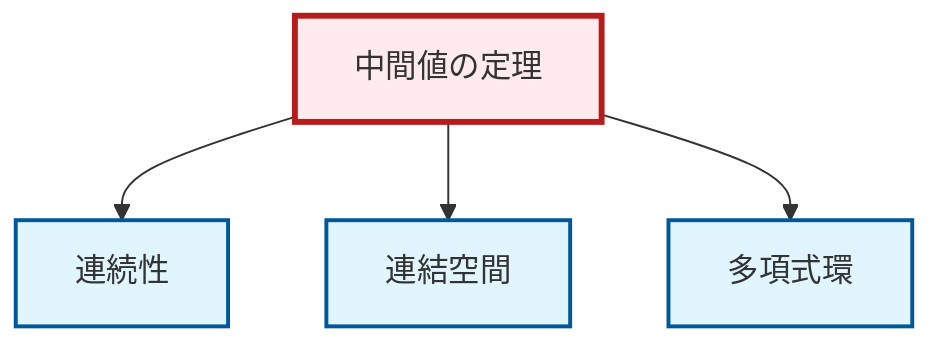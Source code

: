 graph TD
    classDef definition fill:#e1f5fe,stroke:#01579b,stroke-width:2px
    classDef theorem fill:#f3e5f5,stroke:#4a148c,stroke-width:2px
    classDef axiom fill:#fff3e0,stroke:#e65100,stroke-width:2px
    classDef example fill:#e8f5e9,stroke:#1b5e20,stroke-width:2px
    classDef current fill:#ffebee,stroke:#b71c1c,stroke-width:3px
    thm-intermediate-value["中間値の定理"]:::theorem
    def-continuity["連続性"]:::definition
    def-polynomial-ring["多項式環"]:::definition
    def-connected["連結空間"]:::definition
    thm-intermediate-value --> def-continuity
    thm-intermediate-value --> def-connected
    thm-intermediate-value --> def-polynomial-ring
    class thm-intermediate-value current